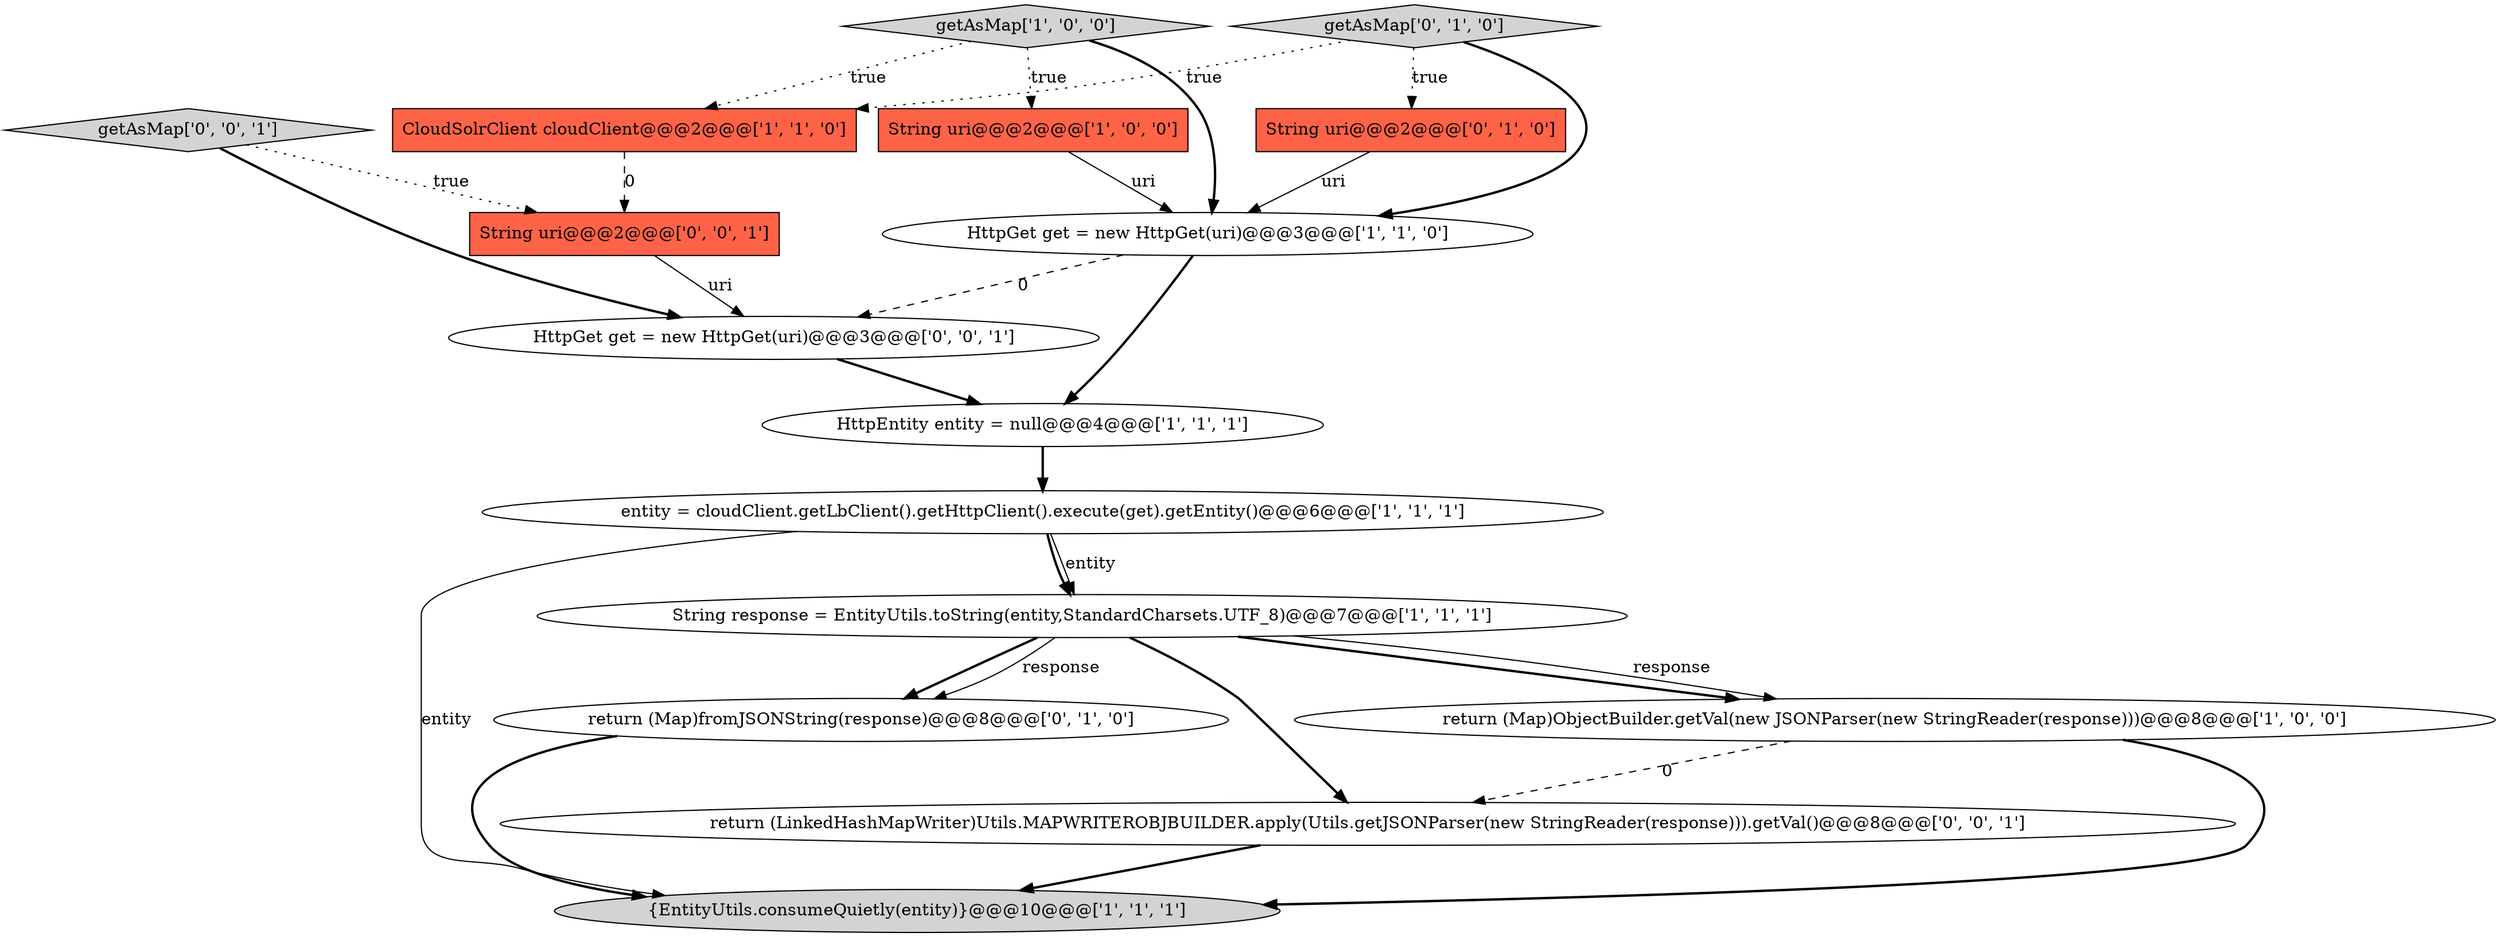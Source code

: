 digraph {
9 [style = filled, label = "return (Map)fromJSONString(response)@@@8@@@['0', '1', '0']", fillcolor = white, shape = ellipse image = "AAA0AAABBB2BBB"];
0 [style = filled, label = "getAsMap['1', '0', '0']", fillcolor = lightgray, shape = diamond image = "AAA0AAABBB1BBB"];
6 [style = filled, label = "{EntityUtils.consumeQuietly(entity)}@@@10@@@['1', '1', '1']", fillcolor = lightgray, shape = ellipse image = "AAA0AAABBB1BBB"];
8 [style = filled, label = "CloudSolrClient cloudClient@@@2@@@['1', '1', '0']", fillcolor = tomato, shape = box image = "AAA0AAABBB1BBB"];
10 [style = filled, label = "String uri@@@2@@@['0', '1', '0']", fillcolor = tomato, shape = box image = "AAA0AAABBB2BBB"];
12 [style = filled, label = "return (LinkedHashMapWriter)Utils.MAPWRITEROBJBUILDER.apply(Utils.getJSONParser(new StringReader(response))).getVal()@@@8@@@['0', '0', '1']", fillcolor = white, shape = ellipse image = "AAA0AAABBB3BBB"];
14 [style = filled, label = "getAsMap['0', '0', '1']", fillcolor = lightgray, shape = diamond image = "AAA0AAABBB3BBB"];
15 [style = filled, label = "HttpGet get = new HttpGet(uri)@@@3@@@['0', '0', '1']", fillcolor = white, shape = ellipse image = "AAA0AAABBB3BBB"];
13 [style = filled, label = "String uri@@@2@@@['0', '0', '1']", fillcolor = tomato, shape = box image = "AAA0AAABBB3BBB"];
3 [style = filled, label = "String response = EntityUtils.toString(entity,StandardCharsets.UTF_8)@@@7@@@['1', '1', '1']", fillcolor = white, shape = ellipse image = "AAA0AAABBB1BBB"];
7 [style = filled, label = "return (Map)ObjectBuilder.getVal(new JSONParser(new StringReader(response)))@@@8@@@['1', '0', '0']", fillcolor = white, shape = ellipse image = "AAA0AAABBB1BBB"];
4 [style = filled, label = "String uri@@@2@@@['1', '0', '0']", fillcolor = tomato, shape = box image = "AAA0AAABBB1BBB"];
5 [style = filled, label = "HttpEntity entity = null@@@4@@@['1', '1', '1']", fillcolor = white, shape = ellipse image = "AAA0AAABBB1BBB"];
11 [style = filled, label = "getAsMap['0', '1', '0']", fillcolor = lightgray, shape = diamond image = "AAA0AAABBB2BBB"];
1 [style = filled, label = "entity = cloudClient.getLbClient().getHttpClient().execute(get).getEntity()@@@6@@@['1', '1', '1']", fillcolor = white, shape = ellipse image = "AAA0AAABBB1BBB"];
2 [style = filled, label = "HttpGet get = new HttpGet(uri)@@@3@@@['1', '1', '0']", fillcolor = white, shape = ellipse image = "AAA0AAABBB1BBB"];
13->15 [style = solid, label="uri"];
11->10 [style = dotted, label="true"];
0->8 [style = dotted, label="true"];
2->5 [style = bold, label=""];
5->1 [style = bold, label=""];
7->6 [style = bold, label=""];
8->13 [style = dashed, label="0"];
2->15 [style = dashed, label="0"];
3->7 [style = bold, label=""];
11->2 [style = bold, label=""];
3->7 [style = solid, label="response"];
9->6 [style = bold, label=""];
11->8 [style = dotted, label="true"];
1->3 [style = bold, label=""];
14->13 [style = dotted, label="true"];
10->2 [style = solid, label="uri"];
3->12 [style = bold, label=""];
1->3 [style = solid, label="entity"];
3->9 [style = bold, label=""];
15->5 [style = bold, label=""];
7->12 [style = dashed, label="0"];
3->9 [style = solid, label="response"];
0->4 [style = dotted, label="true"];
0->2 [style = bold, label=""];
14->15 [style = bold, label=""];
12->6 [style = bold, label=""];
1->6 [style = solid, label="entity"];
4->2 [style = solid, label="uri"];
}
